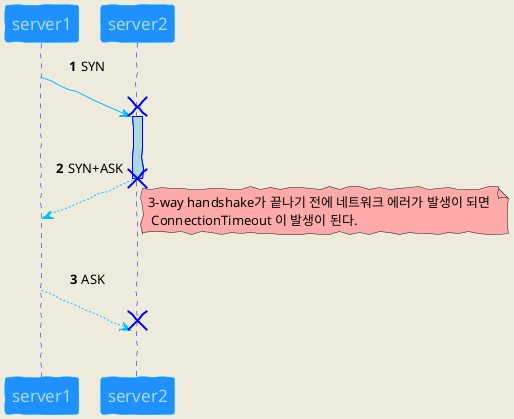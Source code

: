 @startuml
skinparam backgroundColor #EEEBDC
skinparam handwritten true
skinparam sequenceMessageAlign center
autonumber

skinparam sequence {
ArrowColor DeepSkyBlue
ActorBorderColor DeepSkyBlue
LifeLineBorderColor blue
LifeLineBackgroundColor #A9DCDF

ParticipantBorderColor DeepSkyBlue
ParticipantBackgroundColor DodgerBlue
ParticipantFontName Impact
ParticipantFontSize 17
ParticipantFontColor #A9DCDF

ActorBackgroundColor aqua
ActorFontColor DeepSkyBlue
ActorFontSize 17
ActorFontName Aapex
}

server1 ->(40) server2++: SYN
destroy server2
server2 -->(40) server1--: SYN+ASK
note right #FFAAAA : 3-way handshake가 끝나기 전에 네트워크 에러가 발생이 되면 \n ConnectionTimeout 이 발생이 된다.
destroy server2
server1 --->(40) server2++: ASK
destroy server2
@enduml
